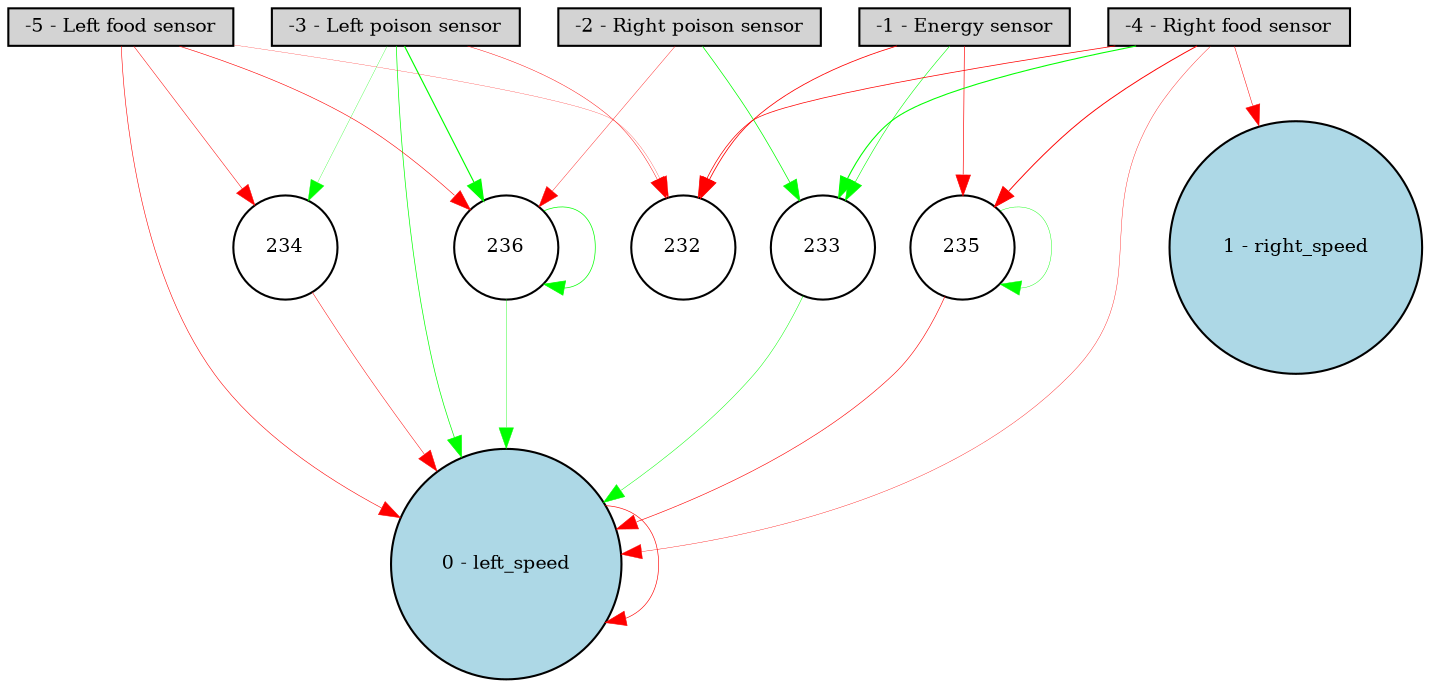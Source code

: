 digraph {
	node [fontsize=9 height=0.2 shape=circle width=0.2]
	"-1 - Energy sensor" [fillcolor=lightgray shape=box style=filled]
	"-2 - Right poison sensor" [fillcolor=lightgray shape=box style=filled]
	"-3 - Left poison sensor" [fillcolor=lightgray shape=box style=filled]
	"-4 - Right food sensor" [fillcolor=lightgray shape=box style=filled]
	"-5 - Left food sensor" [fillcolor=lightgray shape=box style=filled]
	"0 - left_speed" [fillcolor=lightblue style=filled]
	"1 - right_speed" [fillcolor=lightblue style=filled]
	232 [fillcolor=white style=filled]
	233 [fillcolor=white style=filled]
	234 [fillcolor=white style=filled]
	235 [fillcolor=white style=filled]
	236 [fillcolor=white style=filled]
	"-3 - Left poison sensor" -> "0 - left_speed" [color=green penwidth=0.332943787621032 style=solid]
	"-3 - Left poison sensor" -> 234 [color=green penwidth=0.14218011455149548 style=solid]
	"-5 - Left food sensor" -> "0 - left_speed" [color=red penwidth=0.2716151549139486 style=solid]
	"-1 - Energy sensor" -> 232 [color=red penwidth=0.3842524690520155 style=solid]
	235 -> 235 [color=green penwidth=0.20193470399973745 style=solid]
	"-4 - Right food sensor" -> 232 [color=red penwidth=0.34922523989430976 style=solid]
	"-4 - Right food sensor" -> "0 - left_speed" [color=red penwidth=0.17788306266044823 style=solid]
	236 -> "0 - left_speed" [color=green penwidth=0.18883600709410486 style=solid]
	"-2 - Right poison sensor" -> 233 [color=green penwidth=0.35230252073608503 style=solid]
	236 -> 236 [color=green penwidth=0.3410953411614205 style=solid]
	"-1 - Energy sensor" -> 233 [color=green penwidth=0.2736853267203383 style=solid]
	233 -> "0 - left_speed" [color=green penwidth=0.23441512235918602 style=solid]
	"-5 - Left food sensor" -> 232 [color=red penwidth=0.12281881065173338 style=solid]
	"0 - left_speed" -> "0 - left_speed" [color=red penwidth=0.3017061278643206 style=solid]
	"-3 - Left poison sensor" -> 236 [color=green penwidth=0.5557826551911125 style=solid]
	"-4 - Right food sensor" -> 235 [color=red penwidth=0.45990336059339987 style=solid]
	"-4 - Right food sensor" -> 233 [color=green penwidth=0.5159919303568374 style=solid]
	"-3 - Left poison sensor" -> 232 [color=red penwidth=0.2140768619810438 style=solid]
	234 -> "0 - left_speed" [color=red penwidth=0.23123910277609938 style=solid]
	"-4 - Right food sensor" -> "1 - right_speed" [color=red penwidth=0.24046950760025118 style=solid]
	"-1 - Energy sensor" -> 235 [color=red penwidth=0.3155739188242642 style=solid]
	235 -> "0 - left_speed" [color=red penwidth=0.2860419771385201 style=solid]
	"-2 - Right poison sensor" -> 236 [color=red penwidth=0.18281190345498455 style=solid]
	"-5 - Left food sensor" -> 236 [color=red penwidth=0.27981288009421107 style=solid]
	"-5 - Left food sensor" -> 234 [color=red penwidth=0.23865660428369237 style=solid]
}
